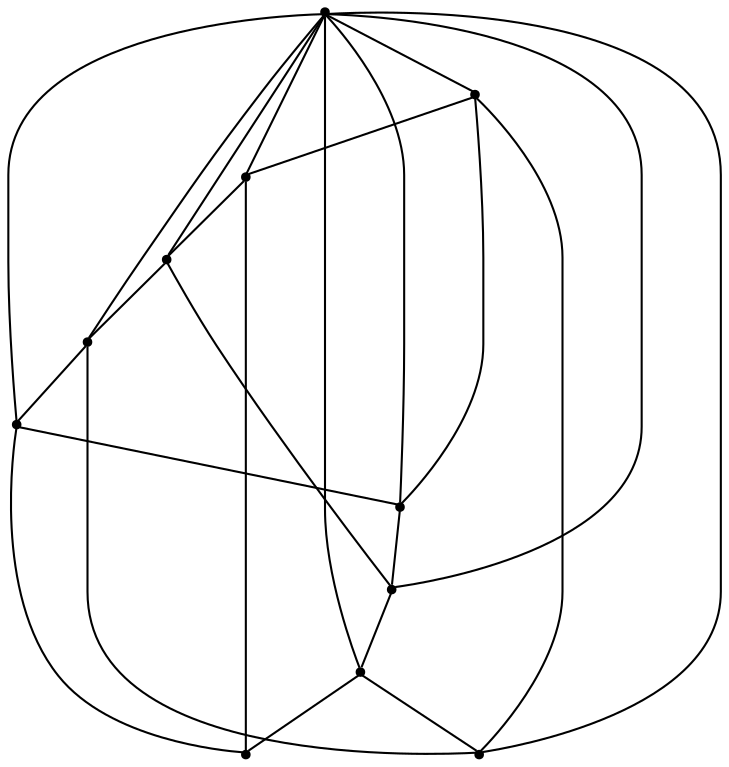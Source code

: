 graph {
  node [shape=point,comment="{\"directed\":false,\"doi\":\"10.1007/978-3-642-25878-7_27\",\"figure\":\"5 (1)\"}"]

  v0 [pos="1139.6291777580427,2243.3200730318586"]
  v1 [pos="878.725301343986,2068.105028617094"]
  v2 [pos="826.3070049796967,2378.966852637694"]
  v3 [pos="771.261583430296,2068.6050878121155"]
  v4 [pos="721.2202795434213,2338.89789274972"]
  v5 [pos="687.9428302752758,2138.6159186512423"]
  v6 [pos="667.9262959943643,2244.7579339827525"]
  v7 [pos="978.5577127792305,2245.633164750845"]
  v8 [pos="824.9308614871106,2217.8786076590964"]
  v9 [pos="964.4210469764207,2138.8662026023617"]
  v10 [pos="927.1402653997698,2338.8978927497205"]

  v0 -- v5 [id="-1",pos="1139.6291777580427,2243.3200730318586 1125.7749691135807,2194.053813824258 1109.6908824206523,2143.875188221671 1086.4300041134547,2098.6638342465403 1083.6319029462572,2093.3419936883315 1083.6319029462572,2093.3419936883315 1083.6319029462572,2093.3419936883315 1080.6919050763981,2087.949442826859 1080.6919050763981,2087.949442826859 1080.6919050763981,2087.949442826859 1046.0842537593087,2024.2643862401178 987.6651903810173,1970.576698249678 916.1686596360186,1953.0196860444044 914.2587809228373,1952.6780891477033 914.2587809228373,1952.6780891477033 914.2587809228373,1952.6780891477033 912.4155872968264,1952.4738431997876 912.4155872968264,1952.4738431997876 912.4155872968264,1952.4738431997876 910.6390787579855,1952.2695972518718 910.6390787579855,1952.2695972518718 910.6390787579855,1952.2695972518718 774.3224162052471,1954.8449275415942 723.2469207899587,2013.771028106537 687.9428302752758,2138.6159186512423"]
  v4 -- v2 [id="-5",pos="721.2202795434213,2338.89789274972 826.3070049796967,2378.966852637694 826.3070049796967,2378.966852637694 826.3070049796967,2378.966852637694"]
  v4 -- v8 [id="-6",pos="721.2202795434213,2338.89789274972 824.9308614871106,2217.8786076590964 824.9308614871106,2217.8786076590964 824.9308614871106,2217.8786076590964"]
  v3 -- v5 [id="-7",pos="771.261583430296,2068.6050878121155 687.9428302752758,2138.6159186512423 687.9428302752758,2138.6159186512423 687.9428302752758,2138.6159186512423"]
  v3 -- v8 [id="-10",pos="771.261583430296,2068.6050878121155 824.9308614871106,2217.8786076590964 824.9308614871106,2217.8786076590964 824.9308614871106,2217.8786076590964"]
  v2 -- v1 [id="-13",pos="826.3070049796967,2378.966852637694 878.725301343986,2068.105028617094 878.725301343986,2068.105028617094 878.725301343986,2068.105028617094"]
  v0 -- v4 [id="-15",pos="1139.6291777580427,2243.3200730318586 1122.0887091231755,2270.37032498067 1103.6483735963604,2296.7287351133778 1084.6535592054224,2322.387036937694 1080.8962872328777,2327.300385600072 1080.8962872328777,2327.300385600072 1080.8962872328777,2327.300385600072 1077.072330173163,2332.284444565713 1077.072330173163,2332.284444565713 1077.072330173163,2332.284444565713 1042.0517785405702,2377.841719448895 1001.0929453477934,2424.119959636395 949.4961863503501,2451.107513420622 943.553768787622,2454.1079957675565 943.553768787622,2454.1079957675565 943.553768787622,2454.1079957675565 937.5446661377237,2456.8375915210536 937.5446661377237,2456.8375915210536 937.5446661377237,2456.8375915210536 931.4688147698469,2459.4339059835074 931.4688147698469,2459.4339059835074 931.4688147698469,2459.4339059835074 824.551430976809,2501.1154677516624 766.7912646191737,2420.5735072680395 721.2202795434213,2338.89789274972"]
  v0 -- v1 [id="-16",pos="1139.6291777580427,2243.3200730318586 1108.982035215427,2197.9383021387907 1076.0924157242878,2153.3353619960567 1033.4322219773533,2118.663149804102 1028.719978832814,2114.9083818300887 1028.719978832814,2114.9083818300887 1028.719978832814,2114.9083818300887 1023.936850967752,2111.1536138560755 1023.936850967752,2111.1536138560755 1023.936850967752,2111.1536138560755 977.8822081175903,2076.9814608591423 936.1269080964646,2059.3537383506055 878.725301343986,2068.105028617094"]
  v1 -- v3 [id="-17",pos="878.725301343986,2068.105028617094 771.261583430296,2068.6050878121155 771.261583430296,2068.6050878121155 771.261583430296,2068.6050878121155"]
  v0 -- v2 [id="-18",pos="1139.6291777580427,2243.3200730318586 1096.1922427333536,2289.6317607189244 1049.4202897804537,2336.3933999400656 993.820262105313,2367.1607755287787 988.3574299452584,2370.161257875713 988.3574299452584,2370.161257875713 988.3574299452584,2370.161257875713 982.8236494338731,2373.0284589316043 982.8236494338731,2373.0284589316043 982.8236494338731,2373.0284589316043 927.7990987896173,2400.32021963203 880.5350887956035,2409.3967009874477 826.3070049796967,2378.966852637694"]
  v0 -- v3 [id="-19",pos="1139.6291777580427,2243.3200730318586 1094.6410508869458,2166.4040504193604 1041.9141451020691,2075.006150732724 972.9906533550684,2018.5429561623873 967.7988248078555,2014.5132319371946 967.7988248078555,2014.5132319371946 967.7988248078555,2014.5132319371946 962.6111958939948,2010.5542180152656 962.6111958939948,2010.5542180152656 962.6111958939948,2010.5542180152656 871.2649708476268,1945.902363361242 819.0010428244394,1986.9046738169327 771.261583430296,2068.6050878121155"]
  v10 -- v7 [id="-20",pos="927.1402653997698,2338.8978927497205 978.5577127792305,2245.633164750845 978.5577127792305,2245.633164750845 978.5577127792305,2245.633164750845"]
  v2 -- v10 [id="-21",pos="826.3070049796967,2378.966852637694 927.1402653997698,2338.8978927497205 927.1402653997698,2338.8978927497205 927.1402653997698,2338.8978927497205"]
  v9 -- v0 [id="-23",pos="964.4210469764207,2138.8662026023617 1139.6291777580427,2243.3200730318586 1139.6291777580427,2243.3200730318586 1139.6291777580427,2243.3200730318586"]
  v9 -- v1 [id="-24",pos="964.4210469764207,2138.8662026023617 878.725301343986,2068.105028617094 878.725301343986,2068.105028617094 878.725301343986,2068.105028617094"]
  v10 -- v0 [id="-25",pos="927.1402653997698,2338.8978927497205 1139.6291777580427,2243.3200730318586 1139.6291777580427,2243.3200730318586 1139.6291777580427,2243.3200730318586"]
  v7 -- v9 [id="-26",pos="978.5577127792305,2245.633164750845 964.4210469764207,2138.8662026023617 964.4210469764207,2138.8662026023617 964.4210469764207,2138.8662026023617"]
  v7 -- v0 [id="-27",pos="978.5577127792305,2245.633164750845 1139.6291777580427,2243.3200730318586 1139.6291777580427,2243.3200730318586 1139.6291777580427,2243.3200730318586"]
  v7 -- v8 [id="-28",pos="978.5577127792305,2245.633164750845 824.9308614871106,2217.8786076590964 824.9308614871106,2217.8786076590964 824.9308614871106,2217.8786076590964"]
  v5 -- v6 [id="-31",pos="687.9428302752758,2138.6159186512423 667.9262959943643,2244.7579339827525 667.9262959943643,2244.7579339827525 667.9262959943643,2244.7579339827525"]
  v0 -- v6 [id="-32",pos="1139.6291777580427,2243.3200730318586 1126.3046319624402,2406.221096180812 1073.2524454851837,2492.5930957331493 905.0386767902382,2525.9776427802426 902.7158977615537,2526.3193668537483 902.7158977615537,2526.3193668537483 902.7158977615537,2526.3193668537483 900.4640670842,2526.594450281732 900.4640670842,2526.594450281732 900.4640670842,2526.594450281732 898.1412880555155,2526.798569052843 898.1412880555155,2526.798569052843 898.1412880555155,2526.798569052843 823.3670707406458,2530.8866674312694 747.1750317537086,2497.0854891728613 711.2161802209135,2428.312088640846 708.280445615215,2422.852897133852 708.280445615215,2422.852897133852 708.280445615215,2422.852897133852 705.5490295351877,2417.3937056268574 705.5490295351877,2417.3937056268574 705.5490295351877,2417.3937056268574 680.7284964840694,2365.777091896572 672.4091500747351,2302.079571982997 667.9262959943643,2244.7579339827525"]
  v6 -- v4 [id="-47",pos="667.9262959943643,2244.7579339827525 721.2202795434213,2338.89789274972 721.2202795434213,2338.89789274972 721.2202795434213,2338.89789274972"]
  v6 -- v9 [id="-49",pos="667.9262959943643,2244.7579339827525 964.4210469764207,2138.8662026023617 964.4210469764207,2138.8662026023617 964.4210469764207,2138.8662026023617"]
  v10 -- v5 [id="-50",pos="927.1402653997698,2338.8978927497205 687.9428302752758,2138.6159186512423 687.9428302752758,2138.6159186512423 687.9428302752758,2138.6159186512423"]
}